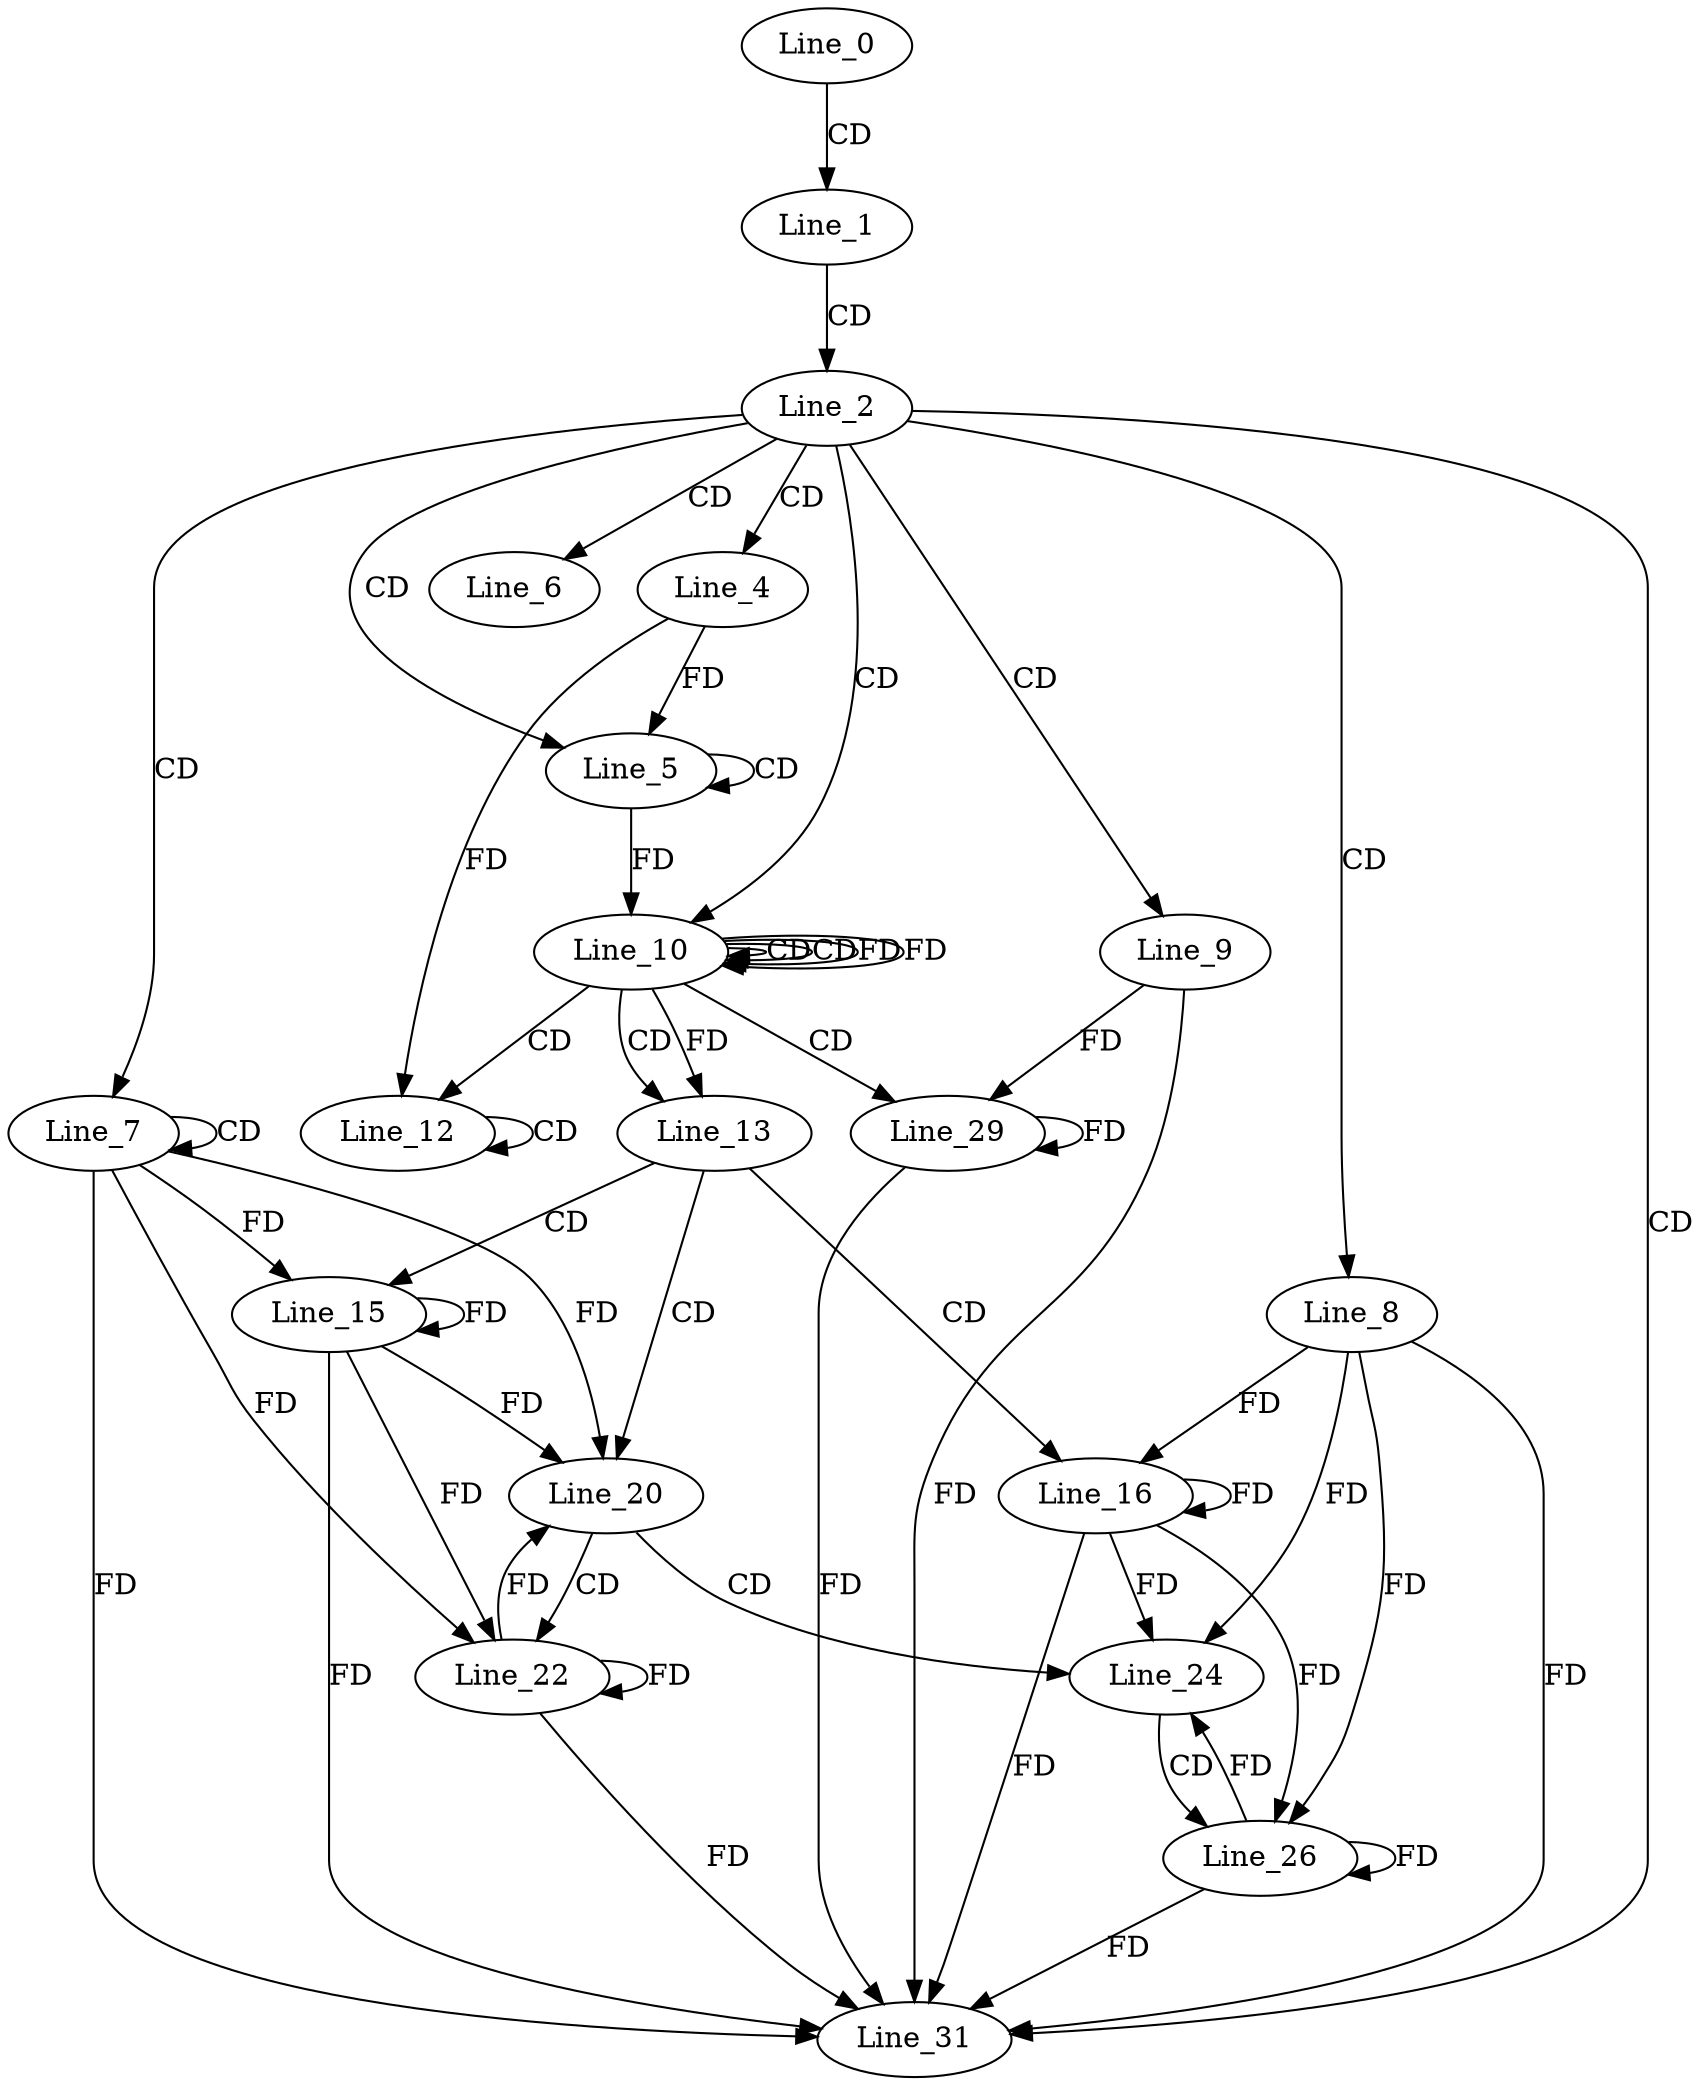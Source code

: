 digraph G {
  Line_0;
  Line_1;
  Line_2;
  Line_4;
  Line_5;
  Line_5;
  Line_6;
  Line_7;
  Line_7;
  Line_8;
  Line_9;
  Line_10;
  Line_10;
  Line_10;
  Line_12;
  Line_12;
  Line_13;
  Line_15;
  Line_16;
  Line_20;
  Line_22;
  Line_24;
  Line_26;
  Line_29;
  Line_31;
  Line_0 -> Line_1 [ label="CD" ];
  Line_1 -> Line_2 [ label="CD" ];
  Line_2 -> Line_4 [ label="CD" ];
  Line_2 -> Line_5 [ label="CD" ];
  Line_5 -> Line_5 [ label="CD" ];
  Line_4 -> Line_5 [ label="FD" ];
  Line_2 -> Line_6 [ label="CD" ];
  Line_2 -> Line_7 [ label="CD" ];
  Line_7 -> Line_7 [ label="CD" ];
  Line_2 -> Line_8 [ label="CD" ];
  Line_2 -> Line_9 [ label="CD" ];
  Line_2 -> Line_10 [ label="CD" ];
  Line_10 -> Line_10 [ label="CD" ];
  Line_5 -> Line_10 [ label="FD" ];
  Line_10 -> Line_10 [ label="CD" ];
  Line_10 -> Line_10 [ label="FD" ];
  Line_10 -> Line_12 [ label="CD" ];
  Line_12 -> Line_12 [ label="CD" ];
  Line_4 -> Line_12 [ label="FD" ];
  Line_10 -> Line_13 [ label="CD" ];
  Line_10 -> Line_13 [ label="FD" ];
  Line_13 -> Line_15 [ label="CD" ];
  Line_15 -> Line_15 [ label="FD" ];
  Line_7 -> Line_15 [ label="FD" ];
  Line_13 -> Line_16 [ label="CD" ];
  Line_16 -> Line_16 [ label="FD" ];
  Line_8 -> Line_16 [ label="FD" ];
  Line_13 -> Line_20 [ label="CD" ];
  Line_15 -> Line_20 [ label="FD" ];
  Line_7 -> Line_20 [ label="FD" ];
  Line_20 -> Line_22 [ label="CD" ];
  Line_15 -> Line_22 [ label="FD" ];
  Line_22 -> Line_22 [ label="FD" ];
  Line_7 -> Line_22 [ label="FD" ];
  Line_20 -> Line_24 [ label="CD" ];
  Line_16 -> Line_24 [ label="FD" ];
  Line_8 -> Line_24 [ label="FD" ];
  Line_24 -> Line_26 [ label="CD" ];
  Line_16 -> Line_26 [ label="FD" ];
  Line_26 -> Line_26 [ label="FD" ];
  Line_8 -> Line_26 [ label="FD" ];
  Line_10 -> Line_29 [ label="CD" ];
  Line_29 -> Line_29 [ label="FD" ];
  Line_9 -> Line_29 [ label="FD" ];
  Line_2 -> Line_31 [ label="CD" ];
  Line_16 -> Line_31 [ label="FD" ];
  Line_26 -> Line_31 [ label="FD" ];
  Line_8 -> Line_31 [ label="FD" ];
  Line_15 -> Line_31 [ label="FD" ];
  Line_22 -> Line_31 [ label="FD" ];
  Line_7 -> Line_31 [ label="FD" ];
  Line_29 -> Line_31 [ label="FD" ];
  Line_9 -> Line_31 [ label="FD" ];
  Line_10 -> Line_10 [ label="FD" ];
  Line_22 -> Line_20 [ label="FD" ];
  Line_26 -> Line_24 [ label="FD" ];
}
